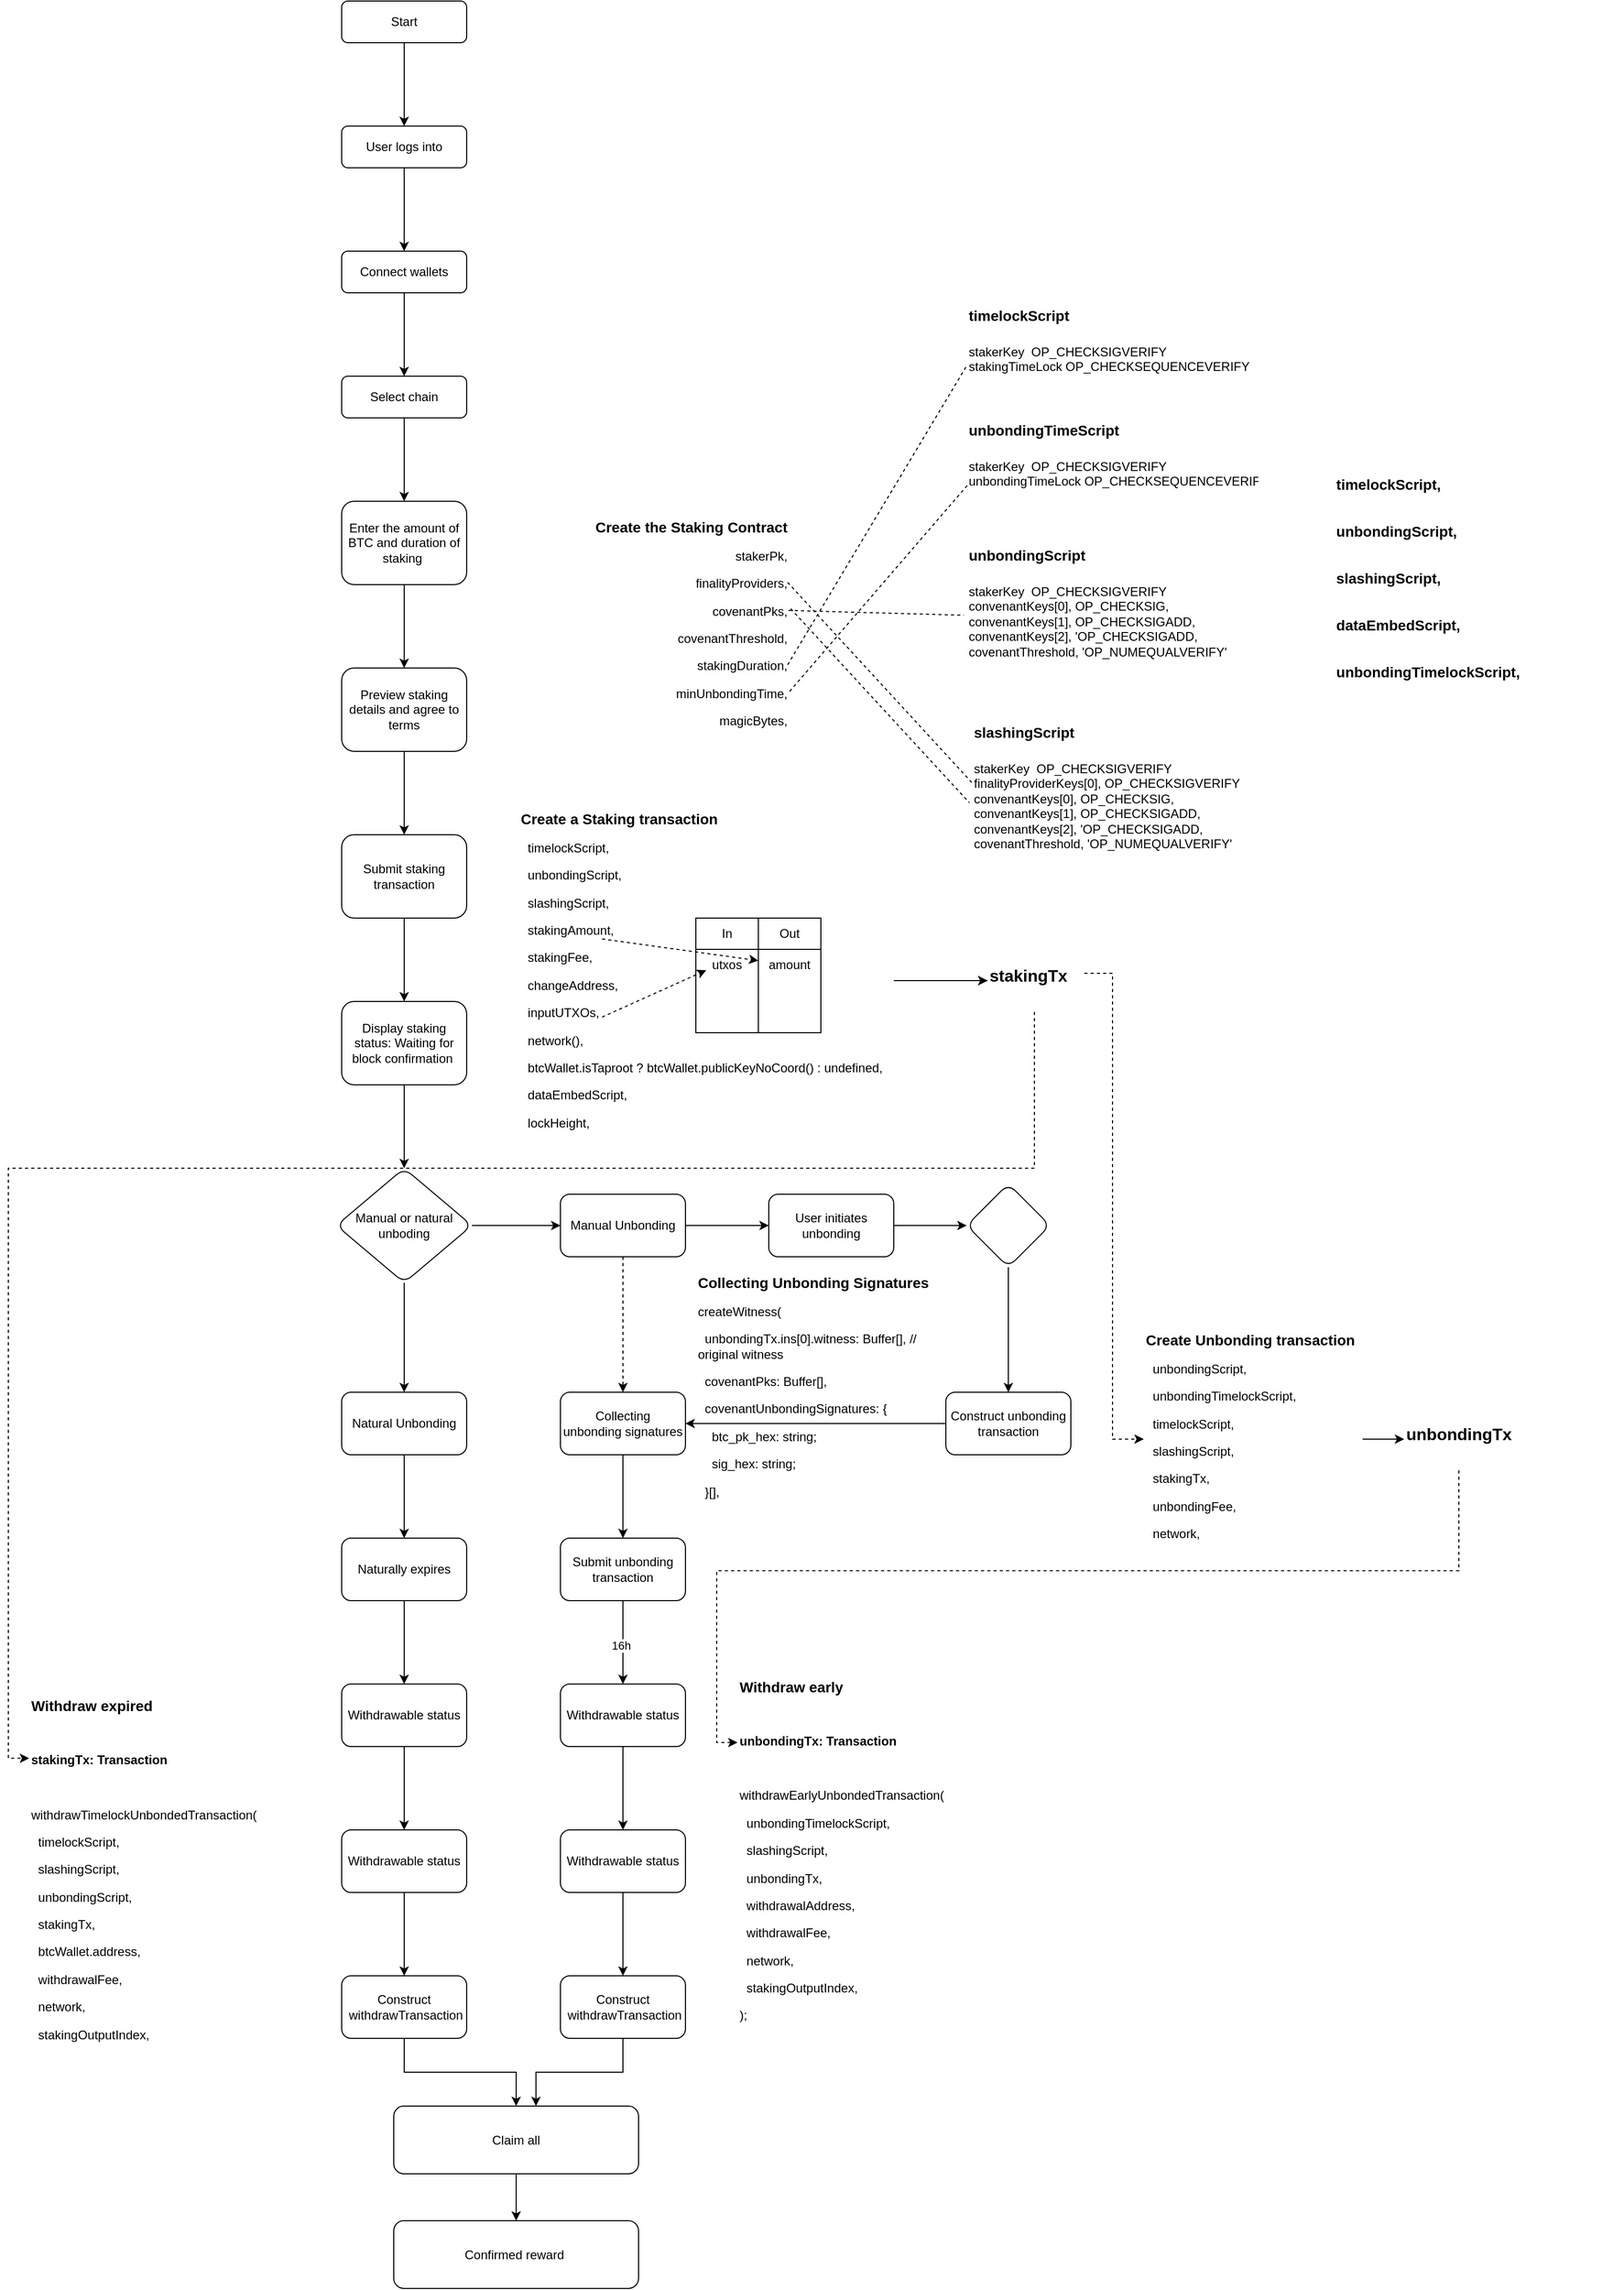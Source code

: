 <mxfile version="24.4.4" type="github">
  <diagram id="C5RBs43oDa-KdzZeNtuy" name="Page-1">
    <mxGraphModel dx="1479" dy="1597" grid="1" gridSize="10" guides="1" tooltips="1" connect="1" arrows="1" fold="1" page="1" pageScale="1" pageWidth="827" pageHeight="1169" math="0" shadow="0">
      <root>
        <mxCell id="WIyWlLk6GJQsqaUBKTNV-0" />
        <mxCell id="WIyWlLk6GJQsqaUBKTNV-1" parent="WIyWlLk6GJQsqaUBKTNV-0" />
        <mxCell id="BVUArKwXu2wu13_EaTgU-10" value="" style="edgeStyle=orthogonalEdgeStyle;rounded=0;orthogonalLoop=1;jettySize=auto;html=1;" parent="WIyWlLk6GJQsqaUBKTNV-1" source="BVUArKwXu2wu13_EaTgU-6" target="BVUArKwXu2wu13_EaTgU-9" edge="1">
          <mxGeometry relative="1" as="geometry" />
        </mxCell>
        <mxCell id="BVUArKwXu2wu13_EaTgU-6" value="Start" style="rounded=1;whiteSpace=wrap;html=1;fontSize=12;glass=0;strokeWidth=1;shadow=0;" parent="WIyWlLk6GJQsqaUBKTNV-1" vertex="1">
          <mxGeometry x="150" y="-390" width="120" height="40" as="geometry" />
        </mxCell>
        <mxCell id="BVUArKwXu2wu13_EaTgU-12" value="" style="edgeStyle=orthogonalEdgeStyle;rounded=0;orthogonalLoop=1;jettySize=auto;html=1;" parent="WIyWlLk6GJQsqaUBKTNV-1" source="BVUArKwXu2wu13_EaTgU-9" target="BVUArKwXu2wu13_EaTgU-11" edge="1">
          <mxGeometry relative="1" as="geometry" />
        </mxCell>
        <mxCell id="BVUArKwXu2wu13_EaTgU-9" value="User logs&lt;span style=&quot;background-color: initial;&quot;&gt;&amp;nbsp;into&lt;/span&gt;" style="rounded=1;whiteSpace=wrap;html=1;fontSize=12;glass=0;strokeWidth=1;shadow=0;" parent="WIyWlLk6GJQsqaUBKTNV-1" vertex="1">
          <mxGeometry x="150" y="-270" width="120" height="40" as="geometry" />
        </mxCell>
        <mxCell id="BVUArKwXu2wu13_EaTgU-14" value="" style="edgeStyle=orthogonalEdgeStyle;rounded=0;orthogonalLoop=1;jettySize=auto;html=1;" parent="WIyWlLk6GJQsqaUBKTNV-1" source="BVUArKwXu2wu13_EaTgU-11" target="BVUArKwXu2wu13_EaTgU-13" edge="1">
          <mxGeometry relative="1" as="geometry" />
        </mxCell>
        <mxCell id="BVUArKwXu2wu13_EaTgU-11" value="Connect wallets" style="rounded=1;whiteSpace=wrap;html=1;fontSize=12;glass=0;strokeWidth=1;shadow=0;" parent="WIyWlLk6GJQsqaUBKTNV-1" vertex="1">
          <mxGeometry x="150" y="-150" width="120" height="40" as="geometry" />
        </mxCell>
        <mxCell id="BVUArKwXu2wu13_EaTgU-26" value="" style="edgeStyle=orthogonalEdgeStyle;rounded=0;orthogonalLoop=1;jettySize=auto;html=1;" parent="WIyWlLk6GJQsqaUBKTNV-1" source="BVUArKwXu2wu13_EaTgU-13" target="BVUArKwXu2wu13_EaTgU-25" edge="1">
          <mxGeometry relative="1" as="geometry" />
        </mxCell>
        <mxCell id="BVUArKwXu2wu13_EaTgU-13" value="Select chain" style="rounded=1;whiteSpace=wrap;html=1;fontSize=12;glass=0;strokeWidth=1;shadow=0;" parent="WIyWlLk6GJQsqaUBKTNV-1" vertex="1">
          <mxGeometry x="150" y="-30" width="120" height="40" as="geometry" />
        </mxCell>
        <mxCell id="BVUArKwXu2wu13_EaTgU-28" value="" style="edgeStyle=orthogonalEdgeStyle;rounded=0;orthogonalLoop=1;jettySize=auto;html=1;" parent="WIyWlLk6GJQsqaUBKTNV-1" source="BVUArKwXu2wu13_EaTgU-25" target="BVUArKwXu2wu13_EaTgU-27" edge="1">
          <mxGeometry relative="1" as="geometry" />
        </mxCell>
        <mxCell id="BVUArKwXu2wu13_EaTgU-25" value="Enter the amount of BTC and duration of staking&amp;nbsp;" style="rounded=1;whiteSpace=wrap;html=1;fontSize=12;glass=0;strokeWidth=1;shadow=0;" parent="WIyWlLk6GJQsqaUBKTNV-1" vertex="1">
          <mxGeometry x="150" y="90" width="120" height="80" as="geometry" />
        </mxCell>
        <mxCell id="BVUArKwXu2wu13_EaTgU-30" value="" style="edgeStyle=orthogonalEdgeStyle;rounded=0;orthogonalLoop=1;jettySize=auto;html=1;" parent="WIyWlLk6GJQsqaUBKTNV-1" source="BVUArKwXu2wu13_EaTgU-27" target="BVUArKwXu2wu13_EaTgU-29" edge="1">
          <mxGeometry relative="1" as="geometry" />
        </mxCell>
        <mxCell id="BVUArKwXu2wu13_EaTgU-27" value="Preview staking details and agree to terms" style="rounded=1;whiteSpace=wrap;html=1;fontSize=12;glass=0;strokeWidth=1;shadow=0;" parent="WIyWlLk6GJQsqaUBKTNV-1" vertex="1">
          <mxGeometry x="150" y="250" width="120" height="80" as="geometry" />
        </mxCell>
        <mxCell id="BVUArKwXu2wu13_EaTgU-32" value="" style="edgeStyle=orthogonalEdgeStyle;rounded=0;orthogonalLoop=1;jettySize=auto;html=1;" parent="WIyWlLk6GJQsqaUBKTNV-1" source="BVUArKwXu2wu13_EaTgU-29" target="BVUArKwXu2wu13_EaTgU-31" edge="1">
          <mxGeometry relative="1" as="geometry" />
        </mxCell>
        <mxCell id="BVUArKwXu2wu13_EaTgU-29" value="Submit staking transaction" style="rounded=1;whiteSpace=wrap;html=1;fontSize=12;glass=0;strokeWidth=1;shadow=0;" parent="WIyWlLk6GJQsqaUBKTNV-1" vertex="1">
          <mxGeometry x="150" y="410" width="120" height="80" as="geometry" />
        </mxCell>
        <mxCell id="BVUArKwXu2wu13_EaTgU-38" value="" style="edgeStyle=orthogonalEdgeStyle;rounded=0;orthogonalLoop=1;jettySize=auto;html=1;" parent="WIyWlLk6GJQsqaUBKTNV-1" source="BVUArKwXu2wu13_EaTgU-31" target="BVUArKwXu2wu13_EaTgU-37" edge="1">
          <mxGeometry relative="1" as="geometry" />
        </mxCell>
        <mxCell id="BVUArKwXu2wu13_EaTgU-31" value="Display staking status: Waiting for block confirmation&amp;nbsp;" style="rounded=1;whiteSpace=wrap;html=1;fontSize=12;glass=0;strokeWidth=1;shadow=0;" parent="WIyWlLk6GJQsqaUBKTNV-1" vertex="1">
          <mxGeometry x="150" y="570" width="120" height="80" as="geometry" />
        </mxCell>
        <mxCell id="BVUArKwXu2wu13_EaTgU-40" value="" style="edgeStyle=orthogonalEdgeStyle;rounded=0;orthogonalLoop=1;jettySize=auto;html=1;" parent="WIyWlLk6GJQsqaUBKTNV-1" source="BVUArKwXu2wu13_EaTgU-37" target="BVUArKwXu2wu13_EaTgU-39" edge="1">
          <mxGeometry relative="1" as="geometry" />
        </mxCell>
        <mxCell id="BVUArKwXu2wu13_EaTgU-42" value="" style="edgeStyle=orthogonalEdgeStyle;rounded=0;orthogonalLoop=1;jettySize=auto;html=1;" parent="WIyWlLk6GJQsqaUBKTNV-1" source="BVUArKwXu2wu13_EaTgU-37" target="BVUArKwXu2wu13_EaTgU-41" edge="1">
          <mxGeometry relative="1" as="geometry" />
        </mxCell>
        <mxCell id="BVUArKwXu2wu13_EaTgU-37" value="Manual or natural unboding" style="rhombus;whiteSpace=wrap;html=1;rounded=1;glass=0;strokeWidth=1;shadow=0;" parent="WIyWlLk6GJQsqaUBKTNV-1" vertex="1">
          <mxGeometry x="145" y="730" width="130" height="110" as="geometry" />
        </mxCell>
        <mxCell id="BVUArKwXu2wu13_EaTgU-48" value="" style="edgeStyle=orthogonalEdgeStyle;rounded=0;orthogonalLoop=1;jettySize=auto;html=1;" parent="WIyWlLk6GJQsqaUBKTNV-1" source="BVUArKwXu2wu13_EaTgU-39" target="BVUArKwXu2wu13_EaTgU-47" edge="1">
          <mxGeometry relative="1" as="geometry" />
        </mxCell>
        <mxCell id="BVUArKwXu2wu13_EaTgU-69" style="edgeStyle=orthogonalEdgeStyle;rounded=0;orthogonalLoop=1;jettySize=auto;html=1;entryX=0.5;entryY=0;entryDx=0;entryDy=0;dashed=1;" parent="WIyWlLk6GJQsqaUBKTNV-1" source="BVUArKwXu2wu13_EaTgU-39" target="BVUArKwXu2wu13_EaTgU-57" edge="1">
          <mxGeometry relative="1" as="geometry" />
        </mxCell>
        <mxCell id="BVUArKwXu2wu13_EaTgU-39" value="Manual Unbonding" style="whiteSpace=wrap;html=1;rounded=1;glass=0;strokeWidth=1;shadow=0;" parent="WIyWlLk6GJQsqaUBKTNV-1" vertex="1">
          <mxGeometry x="360" y="755" width="120" height="60" as="geometry" />
        </mxCell>
        <mxCell id="BVUArKwXu2wu13_EaTgU-44" value="" style="edgeStyle=orthogonalEdgeStyle;rounded=0;orthogonalLoop=1;jettySize=auto;html=1;" parent="WIyWlLk6GJQsqaUBKTNV-1" source="BVUArKwXu2wu13_EaTgU-41" target="BVUArKwXu2wu13_EaTgU-43" edge="1">
          <mxGeometry relative="1" as="geometry" />
        </mxCell>
        <mxCell id="BVUArKwXu2wu13_EaTgU-41" value="Natural Unbonding" style="whiteSpace=wrap;html=1;rounded=1;glass=0;strokeWidth=1;shadow=0;" parent="WIyWlLk6GJQsqaUBKTNV-1" vertex="1">
          <mxGeometry x="150" y="945" width="120" height="60" as="geometry" />
        </mxCell>
        <mxCell id="BVUArKwXu2wu13_EaTgU-46" value="" style="edgeStyle=orthogonalEdgeStyle;rounded=0;orthogonalLoop=1;jettySize=auto;html=1;" parent="WIyWlLk6GJQsqaUBKTNV-1" source="BVUArKwXu2wu13_EaTgU-43" target="BVUArKwXu2wu13_EaTgU-45" edge="1">
          <mxGeometry relative="1" as="geometry" />
        </mxCell>
        <mxCell id="BVUArKwXu2wu13_EaTgU-43" value="Naturally expires" style="whiteSpace=wrap;html=1;rounded=1;glass=0;strokeWidth=1;shadow=0;" parent="WIyWlLk6GJQsqaUBKTNV-1" vertex="1">
          <mxGeometry x="150" y="1085" width="120" height="60" as="geometry" />
        </mxCell>
        <mxCell id="BVUArKwXu2wu13_EaTgU-76" value="" style="edgeStyle=orthogonalEdgeStyle;rounded=0;orthogonalLoop=1;jettySize=auto;html=1;" parent="WIyWlLk6GJQsqaUBKTNV-1" source="BVUArKwXu2wu13_EaTgU-45" target="BVUArKwXu2wu13_EaTgU-75" edge="1">
          <mxGeometry relative="1" as="geometry" />
        </mxCell>
        <mxCell id="BVUArKwXu2wu13_EaTgU-45" value="Withdrawable status" style="whiteSpace=wrap;html=1;rounded=1;glass=0;strokeWidth=1;shadow=0;" parent="WIyWlLk6GJQsqaUBKTNV-1" vertex="1">
          <mxGeometry x="150" y="1225" width="120" height="60" as="geometry" />
        </mxCell>
        <mxCell id="BVUArKwXu2wu13_EaTgU-71" style="edgeStyle=orthogonalEdgeStyle;rounded=0;orthogonalLoop=1;jettySize=auto;html=1;entryX=0;entryY=0.5;entryDx=0;entryDy=0;" parent="WIyWlLk6GJQsqaUBKTNV-1" source="BVUArKwXu2wu13_EaTgU-47" target="BVUArKwXu2wu13_EaTgU-53" edge="1">
          <mxGeometry relative="1" as="geometry" />
        </mxCell>
        <mxCell id="BVUArKwXu2wu13_EaTgU-47" value="User initiates unbonding" style="whiteSpace=wrap;html=1;rounded=1;glass=0;strokeWidth=1;shadow=0;" parent="WIyWlLk6GJQsqaUBKTNV-1" vertex="1">
          <mxGeometry x="560" y="755" width="120" height="60" as="geometry" />
        </mxCell>
        <mxCell id="BVUArKwXu2wu13_EaTgU-56" value="" style="edgeStyle=orthogonalEdgeStyle;rounded=0;orthogonalLoop=1;jettySize=auto;html=1;" parent="WIyWlLk6GJQsqaUBKTNV-1" source="BVUArKwXu2wu13_EaTgU-53" target="BVUArKwXu2wu13_EaTgU-55" edge="1">
          <mxGeometry relative="1" as="geometry" />
        </mxCell>
        <mxCell id="BVUArKwXu2wu13_EaTgU-53" value="" style="rhombus;whiteSpace=wrap;html=1;rounded=1;glass=0;strokeWidth=1;shadow=0;" parent="WIyWlLk6GJQsqaUBKTNV-1" vertex="1">
          <mxGeometry x="750" y="745" width="80" height="80" as="geometry" />
        </mxCell>
        <mxCell id="BVUArKwXu2wu13_EaTgU-58" value="" style="edgeStyle=orthogonalEdgeStyle;rounded=0;orthogonalLoop=1;jettySize=auto;html=1;" parent="WIyWlLk6GJQsqaUBKTNV-1" source="BVUArKwXu2wu13_EaTgU-55" target="BVUArKwXu2wu13_EaTgU-57" edge="1">
          <mxGeometry relative="1" as="geometry" />
        </mxCell>
        <mxCell id="BVUArKwXu2wu13_EaTgU-55" value="Construct unbonding transaction" style="whiteSpace=wrap;html=1;rounded=1;glass=0;strokeWidth=1;shadow=0;" parent="WIyWlLk6GJQsqaUBKTNV-1" vertex="1">
          <mxGeometry x="730" y="945" width="120" height="60" as="geometry" />
        </mxCell>
        <mxCell id="BVUArKwXu2wu13_EaTgU-60" value="" style="edgeStyle=orthogonalEdgeStyle;rounded=0;orthogonalLoop=1;jettySize=auto;html=1;" parent="WIyWlLk6GJQsqaUBKTNV-1" source="BVUArKwXu2wu13_EaTgU-57" target="BVUArKwXu2wu13_EaTgU-59" edge="1">
          <mxGeometry relative="1" as="geometry" />
        </mxCell>
        <mxCell id="BVUArKwXu2wu13_EaTgU-57" value="Collecting unbonding&amp;nbsp;signatures" style="whiteSpace=wrap;html=1;rounded=1;glass=0;strokeWidth=1;shadow=0;" parent="WIyWlLk6GJQsqaUBKTNV-1" vertex="1">
          <mxGeometry x="360" y="945" width="120" height="60" as="geometry" />
        </mxCell>
        <mxCell id="BVUArKwXu2wu13_EaTgU-62" value="" style="edgeStyle=orthogonalEdgeStyle;rounded=0;orthogonalLoop=1;jettySize=auto;html=1;" parent="WIyWlLk6GJQsqaUBKTNV-1" source="BVUArKwXu2wu13_EaTgU-59" target="BVUArKwXu2wu13_EaTgU-61" edge="1">
          <mxGeometry relative="1" as="geometry" />
        </mxCell>
        <mxCell id="BVUArKwXu2wu13_EaTgU-63" value="16h" style="edgeLabel;html=1;align=center;verticalAlign=middle;resizable=0;points=[];" parent="BVUArKwXu2wu13_EaTgU-62" vertex="1" connectable="0">
          <mxGeometry x="0.062" y="-2" relative="1" as="geometry">
            <mxPoint as="offset" />
          </mxGeometry>
        </mxCell>
        <mxCell id="BVUArKwXu2wu13_EaTgU-59" value="Submit unbonding transaction" style="whiteSpace=wrap;html=1;rounded=1;glass=0;strokeWidth=1;shadow=0;" parent="WIyWlLk6GJQsqaUBKTNV-1" vertex="1">
          <mxGeometry x="360" y="1085" width="120" height="60" as="geometry" />
        </mxCell>
        <mxCell id="BVUArKwXu2wu13_EaTgU-78" value="" style="edgeStyle=orthogonalEdgeStyle;rounded=0;orthogonalLoop=1;jettySize=auto;html=1;" parent="WIyWlLk6GJQsqaUBKTNV-1" source="BVUArKwXu2wu13_EaTgU-61" target="BVUArKwXu2wu13_EaTgU-77" edge="1">
          <mxGeometry relative="1" as="geometry" />
        </mxCell>
        <mxCell id="BVUArKwXu2wu13_EaTgU-61" value="&lt;div&gt;&lt;span style=&quot;background-color: initial;&quot;&gt;Withdrawable status&lt;/span&gt;&lt;br&gt;&lt;/div&gt;" style="whiteSpace=wrap;html=1;rounded=1;glass=0;strokeWidth=1;shadow=0;" parent="WIyWlLk6GJQsqaUBKTNV-1" vertex="1">
          <mxGeometry x="360" y="1225" width="120" height="60" as="geometry" />
        </mxCell>
        <mxCell id="BVUArKwXu2wu13_EaTgU-86" value="" style="edgeStyle=orthogonalEdgeStyle;rounded=0;orthogonalLoop=1;jettySize=auto;html=1;" parent="WIyWlLk6GJQsqaUBKTNV-1" source="BVUArKwXu2wu13_EaTgU-75" target="BVUArKwXu2wu13_EaTgU-85" edge="1">
          <mxGeometry relative="1" as="geometry" />
        </mxCell>
        <mxCell id="BVUArKwXu2wu13_EaTgU-75" value="Withdrawable status" style="whiteSpace=wrap;html=1;rounded=1;glass=0;strokeWidth=1;shadow=0;" parent="WIyWlLk6GJQsqaUBKTNV-1" vertex="1">
          <mxGeometry x="150" y="1365" width="120" height="60" as="geometry" />
        </mxCell>
        <mxCell id="BVUArKwXu2wu13_EaTgU-80" value="" style="edgeStyle=orthogonalEdgeStyle;rounded=0;orthogonalLoop=1;jettySize=auto;html=1;" parent="WIyWlLk6GJQsqaUBKTNV-1" source="BVUArKwXu2wu13_EaTgU-77" target="BVUArKwXu2wu13_EaTgU-79" edge="1">
          <mxGeometry relative="1" as="geometry" />
        </mxCell>
        <mxCell id="BVUArKwXu2wu13_EaTgU-77" value="&lt;div&gt;&lt;span style=&quot;background-color: initial;&quot;&gt;Withdrawable status&lt;/span&gt;&lt;br&gt;&lt;/div&gt;" style="whiteSpace=wrap;html=1;rounded=1;glass=0;strokeWidth=1;shadow=0;" parent="WIyWlLk6GJQsqaUBKTNV-1" vertex="1">
          <mxGeometry x="360" y="1365" width="120" height="60" as="geometry" />
        </mxCell>
        <mxCell id="BVUArKwXu2wu13_EaTgU-79" value="Construct&lt;div&gt;&amp;nbsp;withdraw&lt;span style=&quot;background-color: initial;&quot;&gt;Transaction&lt;/span&gt;&lt;/div&gt;" style="whiteSpace=wrap;html=1;rounded=1;glass=0;strokeWidth=1;shadow=0;" parent="WIyWlLk6GJQsqaUBKTNV-1" vertex="1">
          <mxGeometry x="360" y="1505" width="120" height="60" as="geometry" />
        </mxCell>
        <mxCell id="BVUArKwXu2wu13_EaTgU-89" value="" style="edgeStyle=orthogonalEdgeStyle;rounded=0;orthogonalLoop=1;jettySize=auto;html=1;" parent="WIyWlLk6GJQsqaUBKTNV-1" source="BVUArKwXu2wu13_EaTgU-85" target="BVUArKwXu2wu13_EaTgU-88" edge="1">
          <mxGeometry relative="1" as="geometry" />
        </mxCell>
        <mxCell id="BVUArKwXu2wu13_EaTgU-85" value="Construct&lt;div&gt;&amp;nbsp;withdraw&lt;span style=&quot;background-color: initial;&quot;&gt;Transaction&lt;/span&gt;&lt;/div&gt;" style="whiteSpace=wrap;html=1;rounded=1;glass=0;strokeWidth=1;shadow=0;" parent="WIyWlLk6GJQsqaUBKTNV-1" vertex="1">
          <mxGeometry x="150" y="1505" width="120" height="60" as="geometry" />
        </mxCell>
        <mxCell id="BVUArKwXu2wu13_EaTgU-93" value="" style="edgeStyle=orthogonalEdgeStyle;rounded=0;orthogonalLoop=1;jettySize=auto;html=1;" parent="WIyWlLk6GJQsqaUBKTNV-1" source="BVUArKwXu2wu13_EaTgU-88" target="BVUArKwXu2wu13_EaTgU-92" edge="1">
          <mxGeometry relative="1" as="geometry" />
        </mxCell>
        <mxCell id="BVUArKwXu2wu13_EaTgU-88" value="Claim all" style="whiteSpace=wrap;html=1;rounded=1;glass=0;strokeWidth=1;shadow=0;" parent="WIyWlLk6GJQsqaUBKTNV-1" vertex="1">
          <mxGeometry x="200" y="1630" width="235" height="65" as="geometry" />
        </mxCell>
        <mxCell id="BVUArKwXu2wu13_EaTgU-90" style="edgeStyle=orthogonalEdgeStyle;rounded=0;orthogonalLoop=1;jettySize=auto;html=1;entryX=0.581;entryY=0;entryDx=0;entryDy=0;entryPerimeter=0;" parent="WIyWlLk6GJQsqaUBKTNV-1" source="BVUArKwXu2wu13_EaTgU-79" target="BVUArKwXu2wu13_EaTgU-88" edge="1">
          <mxGeometry relative="1" as="geometry" />
        </mxCell>
        <mxCell id="BVUArKwXu2wu13_EaTgU-92" value="&lt;div&gt;&lt;span style=&quot;background-color: initial;&quot;&gt;Confirmed reward&amp;nbsp;&lt;/span&gt;&lt;br&gt;&lt;/div&gt;" style="whiteSpace=wrap;html=1;rounded=1;glass=0;strokeWidth=1;shadow=0;" parent="WIyWlLk6GJQsqaUBKTNV-1" vertex="1">
          <mxGeometry x="200" y="1740" width="235" height="65" as="geometry" />
        </mxCell>
        <mxCell id="TQ9T5p_0JYmJN774RMlS-0" value="&lt;h1 style=&quot;margin-top: 0px; font-size: 14px;&quot;&gt;Create the Staking Contract&lt;/h1&gt;&lt;p&gt;&amp;nbsp; stakerPk,&lt;/p&gt;&lt;p&gt;&amp;nbsp; finalityProviders,&lt;/p&gt;&lt;p&gt;&amp;nbsp; covenantPks,&lt;/p&gt;&lt;p&gt;&amp;nbsp; covenantThreshold,&lt;/p&gt;&lt;p&gt;&amp;nbsp; stakingDuration,&lt;/p&gt;&lt;p&gt;&amp;nbsp; minUnbondingTime,&lt;/p&gt;&lt;p&gt;&amp;nbsp; magicBytes,&lt;/p&gt;" style="text;html=1;whiteSpace=wrap;overflow=hidden;rounded=0;align=right;" parent="WIyWlLk6GJQsqaUBKTNV-1" vertex="1">
          <mxGeometry x="310" y="100" width="270" height="230" as="geometry" />
        </mxCell>
        <mxCell id="TQ9T5p_0JYmJN774RMlS-1" value="&lt;h1 style=&quot;margin-top: 0px; line-height: 100%;&quot;&gt;&lt;span style=&quot;font-size: 14px;&quot;&gt;timelockScript&lt;/span&gt;&lt;/h1&gt;&lt;div style=&quot;line-height: 120%;&quot;&gt;stakerKey&amp;nbsp; OP_CHECKSIGVERIFY&lt;br&gt;stakingTimeLock&amp;nbsp;OP_CHECKSEQUENCEVERIFY&lt;br&gt;&lt;/div&gt;" style="text;html=1;whiteSpace=wrap;overflow=hidden;rounded=0;" parent="WIyWlLk6GJQsqaUBKTNV-1" vertex="1">
          <mxGeometry x="750" y="-110" width="280" height="80" as="geometry" />
        </mxCell>
        <mxCell id="TQ9T5p_0JYmJN774RMlS-5" value="" style="edgeStyle=orthogonalEdgeStyle;rounded=0;orthogonalLoop=1;jettySize=auto;html=1;" parent="WIyWlLk6GJQsqaUBKTNV-1" source="TQ9T5p_0JYmJN774RMlS-3" target="TQ9T5p_0JYmJN774RMlS-4" edge="1">
          <mxGeometry relative="1" as="geometry" />
        </mxCell>
        <mxCell id="TQ9T5p_0JYmJN774RMlS-17" value="" style="edgeStyle=orthogonalEdgeStyle;rounded=0;orthogonalLoop=1;jettySize=auto;html=1;" parent="WIyWlLk6GJQsqaUBKTNV-1" source="TQ9T5p_0JYmJN774RMlS-3" target="TQ9T5p_0JYmJN774RMlS-4" edge="1">
          <mxGeometry relative="1" as="geometry" />
        </mxCell>
        <mxCell id="TQ9T5p_0JYmJN774RMlS-3" value="&lt;h1 style=&quot;margin-top: 0px; font-size: 14px;&quot;&gt;Create a Staking transaction&lt;/h1&gt;&lt;p&gt;&amp;nbsp; timelockScript,&lt;/p&gt;&lt;p&gt;&amp;nbsp; unbondingScript,&lt;/p&gt;&lt;p&gt;&amp;nbsp; slashingScript,&lt;/p&gt;&lt;p&gt;&amp;nbsp; stakingAmount,&lt;/p&gt;&lt;p&gt;&amp;nbsp; stakingFee,&lt;/p&gt;&lt;p&gt;&amp;nbsp; changeAddress,&lt;/p&gt;&lt;p&gt;&amp;nbsp; inputUTXOs,&lt;/p&gt;&lt;p&gt;&amp;nbsp; network(),&lt;/p&gt;&lt;p&gt;&amp;nbsp; btcWallet.isTaproot ? btcWallet.publicKeyNoCoord() : undefined,&lt;/p&gt;&lt;p&gt;&amp;nbsp; dataEmbedScript,&lt;/p&gt;&lt;p&gt;&amp;nbsp; lockHeight,&lt;/p&gt;" style="text;html=1;whiteSpace=wrap;overflow=hidden;rounded=0;" parent="WIyWlLk6GJQsqaUBKTNV-1" vertex="1">
          <mxGeometry x="320" y="380" width="360" height="340" as="geometry" />
        </mxCell>
        <mxCell id="TQ9T5p_0JYmJN774RMlS-14" style="edgeStyle=orthogonalEdgeStyle;rounded=0;orthogonalLoop=1;jettySize=auto;html=1;exitX=1.033;exitY=0.383;exitDx=0;exitDy=0;entryX=0;entryY=0.5;entryDx=0;entryDy=0;dashed=1;exitPerimeter=0;" parent="WIyWlLk6GJQsqaUBKTNV-1" source="TQ9T5p_0JYmJN774RMlS-4" target="TQ9T5p_0JYmJN774RMlS-6" edge="1">
          <mxGeometry relative="1" as="geometry" />
        </mxCell>
        <mxCell id="TQ9T5p_0JYmJN774RMlS-16" value="" style="edgeStyle=orthogonalEdgeStyle;rounded=0;orthogonalLoop=1;jettySize=auto;html=1;endArrow=none;endFill=0;" parent="WIyWlLk6GJQsqaUBKTNV-1" source="TQ9T5p_0JYmJN774RMlS-4" target="TQ9T5p_0JYmJN774RMlS-3" edge="1">
          <mxGeometry relative="1" as="geometry" />
        </mxCell>
        <mxCell id="TQ9T5p_0JYmJN774RMlS-4" value="&lt;h1 style=&quot;margin-top: 0px; font-size: 14px;&quot;&gt;&lt;b style=&quot;background-color: initial; font-size: 12px;&quot;&gt;&lt;font style=&quot;font-size: 16px;&quot;&gt;stakingTx&lt;/font&gt;&lt;/b&gt;&lt;br&gt;&lt;/h1&gt;" style="text;html=1;whiteSpace=wrap;overflow=hidden;rounded=0;verticalAlign=middle;" parent="WIyWlLk6GJQsqaUBKTNV-1" vertex="1">
          <mxGeometry x="770" y="520" width="90" height="60" as="geometry" />
        </mxCell>
        <mxCell id="TQ9T5p_0JYmJN774RMlS-8" value="" style="edgeStyle=orthogonalEdgeStyle;rounded=0;orthogonalLoop=1;jettySize=auto;html=1;" parent="WIyWlLk6GJQsqaUBKTNV-1" source="TQ9T5p_0JYmJN774RMlS-6" target="TQ9T5p_0JYmJN774RMlS-7" edge="1">
          <mxGeometry relative="1" as="geometry" />
        </mxCell>
        <mxCell id="TQ9T5p_0JYmJN774RMlS-6" value="&lt;h1 style=&quot;margin-top: 0px; font-size: 14px;&quot;&gt;Create Unbonding transaction&lt;/h1&gt;&lt;p&gt;&amp;nbsp; unbondingScript,&lt;/p&gt;&lt;p&gt;&amp;nbsp; unbondingTimelockScript,&lt;/p&gt;&lt;p&gt;&amp;nbsp; timelockScript,&lt;/p&gt;&lt;p&gt;&amp;nbsp; slashingScript,&lt;/p&gt;&lt;p&gt;&amp;nbsp; stakingTx,&lt;/p&gt;&lt;p&gt;&amp;nbsp; unbondingFee,&lt;/p&gt;&lt;p&gt;&amp;nbsp; network,&lt;/p&gt;" style="text;html=1;whiteSpace=wrap;overflow=hidden;rounded=0;" parent="WIyWlLk6GJQsqaUBKTNV-1" vertex="1">
          <mxGeometry x="920" y="880" width="210" height="220" as="geometry" />
        </mxCell>
        <mxCell id="TQ9T5p_0JYmJN774RMlS-7" value="&lt;h1 style=&quot;margin-top: 0px; font-size: 14px;&quot;&gt;&lt;b style=&quot;background-color: initial; font-size: 12px;&quot;&gt;&lt;font style=&quot;font-size: 16px;&quot;&gt;unbondingTx&lt;/font&gt;&lt;/b&gt;&lt;br&gt;&lt;/h1&gt;" style="text;html=1;whiteSpace=wrap;overflow=hidden;rounded=0;verticalAlign=middle;" parent="WIyWlLk6GJQsqaUBKTNV-1" vertex="1">
          <mxGeometry x="1170" y="960" width="210" height="60" as="geometry" />
        </mxCell>
        <mxCell id="TQ9T5p_0JYmJN774RMlS-9" value="&lt;h1 style=&quot;margin-top: 0px; font-size: 14px;&quot;&gt;Collecting Unbonding Signatures&lt;/h1&gt;&lt;p&gt;createWitness(&lt;/p&gt;&lt;p&gt;&amp;nbsp; unbondingTx.ins[0].witness: Buffer[], // original witness&lt;/p&gt;&lt;p&gt;&amp;nbsp; covenantPks: Buffer[],&lt;/p&gt;&lt;p&gt;&amp;nbsp; covenantUnbondingSignatures: {&lt;/p&gt;&lt;p&gt;&amp;nbsp; &amp;nbsp; btc_pk_hex: string;&lt;/p&gt;&lt;p&gt;&amp;nbsp; &amp;nbsp; sig_hex: string;&lt;/p&gt;&lt;p&gt;&amp;nbsp; }[],&lt;/p&gt;&lt;p&gt;);&lt;/p&gt;" style="text;html=1;whiteSpace=wrap;overflow=hidden;rounded=0;" parent="WIyWlLk6GJQsqaUBKTNV-1" vertex="1">
          <mxGeometry x="490" y="825" width="230" height="220" as="geometry" />
        </mxCell>
        <mxCell id="TQ9T5p_0JYmJN774RMlS-10" value="&lt;h1 style=&quot;margin-top: 0px; font-size: 14px;&quot;&gt;&lt;br&gt;&lt;/h1&gt;&lt;h1 style=&quot;margin-top: 0px; font-size: 14px;&quot;&gt;Withdraw expired&lt;/h1&gt;&lt;div&gt;&lt;br&gt;&lt;/div&gt;&lt;p&gt;&lt;b style=&quot;background-color: initial;&quot;&gt;stakingTx: Transaction&amp;nbsp;&lt;/b&gt;&lt;br&gt;&lt;/p&gt;&lt;p&gt;&lt;b&gt;&lt;br&gt;&lt;/b&gt;&lt;/p&gt;&lt;p&gt;withdrawTimelockUnbondedTransaction(&lt;/p&gt;&lt;p&gt;&amp;nbsp; timelockScript,&lt;/p&gt;&lt;p&gt;&amp;nbsp; slashingScript,&lt;/p&gt;&lt;p&gt;&amp;nbsp; unbondingScript,&lt;/p&gt;&lt;p&gt;&amp;nbsp; stakingTx,&lt;/p&gt;&lt;p&gt;&amp;nbsp; btcWallet.address,&lt;/p&gt;&lt;p&gt;&amp;nbsp; withdrawalFee,&lt;/p&gt;&lt;p&gt;&amp;nbsp; network,&lt;/p&gt;&lt;p&gt;&amp;nbsp; stakingOutputIndex,&lt;/p&gt;&lt;p&gt;);&lt;/p&gt;" style="text;html=1;whiteSpace=wrap;overflow=hidden;rounded=0;" parent="WIyWlLk6GJQsqaUBKTNV-1" vertex="1">
          <mxGeometry x="-150" y="1205" width="270" height="365" as="geometry" />
        </mxCell>
        <mxCell id="TQ9T5p_0JYmJN774RMlS-11" value="&lt;h1 style=&quot;margin-top: 0px; font-size: 14px;&quot;&gt;Withdraw early&lt;/h1&gt;&lt;div&gt;&lt;br&gt;&lt;/div&gt;&lt;p&gt;&lt;b&gt;unbondingTx: Transaction&amp;nbsp;&lt;/b&gt;&lt;/p&gt;&lt;p&gt;&lt;b&gt;&lt;br&gt;&lt;/b&gt;&lt;/p&gt;&lt;p&gt;withdrawEarlyUnbondedTransaction(&lt;/p&gt;&lt;p&gt;&amp;nbsp; unbondingTimelockScript,&lt;/p&gt;&lt;p&gt;&amp;nbsp; slashingScript,&lt;/p&gt;&lt;p&gt;&amp;nbsp; unbondingTx,&lt;/p&gt;&lt;p&gt;&amp;nbsp; withdrawalAddress,&lt;/p&gt;&lt;p&gt;&amp;nbsp; withdrawalFee,&lt;/p&gt;&lt;p&gt;&amp;nbsp; network,&lt;/p&gt;&lt;p&gt;&amp;nbsp; stakingOutputIndex,&lt;/p&gt;&lt;p&gt;);&lt;/p&gt;" style="text;html=1;whiteSpace=wrap;overflow=hidden;rounded=0;" parent="WIyWlLk6GJQsqaUBKTNV-1" vertex="1">
          <mxGeometry x="530" y="1212.5" width="270" height="365" as="geometry" />
        </mxCell>
        <mxCell id="TQ9T5p_0JYmJN774RMlS-15" style="edgeStyle=orthogonalEdgeStyle;rounded=0;orthogonalLoop=1;jettySize=auto;html=1;exitX=0.25;exitY=1;exitDx=0;exitDy=0;dashed=1;entryX=0;entryY=0.188;entryDx=0;entryDy=0;entryPerimeter=0;" parent="WIyWlLk6GJQsqaUBKTNV-1" source="TQ9T5p_0JYmJN774RMlS-7" target="TQ9T5p_0JYmJN774RMlS-11" edge="1">
          <mxGeometry relative="1" as="geometry">
            <mxPoint x="650" y="1270" as="targetPoint" />
          </mxGeometry>
        </mxCell>
        <mxCell id="TQ9T5p_0JYmJN774RMlS-18" style="edgeStyle=orthogonalEdgeStyle;rounded=0;orthogonalLoop=1;jettySize=auto;html=1;entryX=0;entryY=0.25;entryDx=0;entryDy=0;dashed=1;exitX=0.5;exitY=1;exitDx=0;exitDy=0;" parent="WIyWlLk6GJQsqaUBKTNV-1" source="TQ9T5p_0JYmJN774RMlS-4" target="TQ9T5p_0JYmJN774RMlS-10" edge="1">
          <mxGeometry relative="1" as="geometry">
            <Array as="points">
              <mxPoint x="815" y="730" />
              <mxPoint x="-170" y="730" />
              <mxPoint x="-170" y="1296" />
            </Array>
          </mxGeometry>
        </mxCell>
        <mxCell id="TS_OjDuDCjxSZMuYoUpQ-0" value="&lt;h1 style=&quot;margin-top: 0px;&quot;&gt;&lt;span style=&quot;font-size: 14px;&quot;&gt;&amp;nbsp; timelockScript,&lt;/span&gt;&lt;/h1&gt;&lt;h1 style=&quot;margin-top: 0px;&quot;&gt;&lt;span style=&quot;font-size: 14px;&quot;&gt;&amp;nbsp; unbondingScript,&lt;/span&gt;&lt;/h1&gt;&lt;h1 style=&quot;margin-top: 0px;&quot;&gt;&lt;span style=&quot;font-size: 14px;&quot;&gt;&amp;nbsp; slashingScript,&lt;/span&gt;&lt;/h1&gt;&lt;h1 style=&quot;margin-top: 0px;&quot;&gt;&lt;span style=&quot;font-size: 14px;&quot;&gt;&amp;nbsp; dataEmbedScript,&lt;/span&gt;&lt;/h1&gt;&lt;h1 style=&quot;margin-top: 0px;&quot;&gt;&lt;span style=&quot;font-size: 14px;&quot;&gt;&amp;nbsp; unbondingTimelockScript,&lt;/span&gt;&lt;/h1&gt;" style="text;html=1;whiteSpace=wrap;overflow=hidden;rounded=0;" parent="WIyWlLk6GJQsqaUBKTNV-1" vertex="1">
          <mxGeometry x="1095" y="50" width="270" height="230" as="geometry" />
        </mxCell>
        <mxCell id="TS_OjDuDCjxSZMuYoUpQ-2" value="&lt;h1 style=&quot;margin-top: 0px; line-height: 100%;&quot;&gt;&lt;span style=&quot;font-size: 14px;&quot;&gt;unbondingScript&lt;/span&gt;&lt;/h1&gt;&lt;div style=&quot;line-height: 120%;&quot;&gt;&lt;div style=&quot;line-height: 120%;&quot;&gt;stakerKey&amp;nbsp; OP_CHECKSIGVERIFY&lt;/div&gt;&lt;div style=&quot;line-height: 120%;&quot;&gt;convenantKeys[0], OP_CHECKSIG,&lt;/div&gt;&lt;div style=&quot;line-height: 120%;&quot;&gt;convenantKeys[1], OP_CHECKSIGADD,&lt;/div&gt;&lt;div style=&quot;line-height: 120%;&quot;&gt;convenantKeys[2], &#39;OP_CHECKSIGADD,&lt;/div&gt;&lt;div style=&quot;line-height: 120%;&quot;&gt;covenantThreshold, &#39;OP_NUMEQUALVERIFY&#39;&lt;/div&gt;&lt;/div&gt;" style="text;html=1;whiteSpace=wrap;overflow=hidden;rounded=0;" parent="WIyWlLk6GJQsqaUBKTNV-1" vertex="1">
          <mxGeometry x="750" y="120" width="340" height="140" as="geometry" />
        </mxCell>
        <mxCell id="TS_OjDuDCjxSZMuYoUpQ-3" value="&lt;h1 style=&quot;margin-top: 0px; line-height: 100%;&quot;&gt;&lt;span style=&quot;font-size: 14px;&quot;&gt;unbondingTimeScript&lt;/span&gt;&lt;/h1&gt;&lt;div style=&quot;line-height: 120%;&quot;&gt;stakerKey&amp;nbsp; OP_CHECKSIGVERIFY&lt;br&gt;unbondingTimeLock&amp;nbsp;OP_CHECKSEQUENCEVERIFY&lt;br&gt;&lt;/div&gt;" style="text;html=1;whiteSpace=wrap;overflow=hidden;rounded=0;" parent="WIyWlLk6GJQsqaUBKTNV-1" vertex="1">
          <mxGeometry x="750" width="280" height="80" as="geometry" />
        </mxCell>
        <mxCell id="TS_OjDuDCjxSZMuYoUpQ-4" value="&lt;h1 style=&quot;margin-top: 0px; line-height: 100%;&quot;&gt;&lt;span style=&quot;font-size: 14px;&quot;&gt;slashingScript&lt;/span&gt;&lt;/h1&gt;&lt;div style=&quot;line-height: 120%;&quot;&gt;&lt;div style=&quot;line-height: 120%;&quot;&gt;stakerKey&amp;nbsp; OP_CHECKSIGVERIFY&lt;/div&gt;&lt;div style=&quot;line-height: 120%;&quot;&gt;finalityProviderKeys[0], OP_CHECKSIGVERIFY&lt;/div&gt;&lt;div style=&quot;line-height: 120%;&quot;&gt;convenantKeys[0], OP_CHECKSIG,&lt;/div&gt;&lt;div style=&quot;line-height: 120%;&quot;&gt;convenantKeys[1], OP_CHECKSIGADD,&lt;/div&gt;&lt;div style=&quot;line-height: 120%;&quot;&gt;convenantKeys[2], &#39;OP_CHECKSIGADD,&lt;/div&gt;&lt;div style=&quot;line-height: 120%;&quot;&gt;covenantThreshold, &#39;OP_NUMEQUALVERIFY&#39;&lt;/div&gt;&lt;/div&gt;" style="text;html=1;whiteSpace=wrap;overflow=hidden;rounded=0;" parent="WIyWlLk6GJQsqaUBKTNV-1" vertex="1">
          <mxGeometry x="755" y="290" width="340" height="140" as="geometry" />
        </mxCell>
        <mxCell id="TS_OjDuDCjxSZMuYoUpQ-7" value="" style="endArrow=none;dashed=1;html=1;rounded=0;exitX=0.993;exitY=0.639;exitDx=0;exitDy=0;exitPerimeter=0;entryX=0;entryY=0.875;entryDx=0;entryDy=0;entryPerimeter=0;" parent="WIyWlLk6GJQsqaUBKTNV-1" source="TQ9T5p_0JYmJN774RMlS-0" target="TQ9T5p_0JYmJN774RMlS-1" edge="1">
          <mxGeometry width="50" height="50" relative="1" as="geometry">
            <mxPoint x="630" y="220" as="sourcePoint" />
            <mxPoint x="680" y="170" as="targetPoint" />
          </mxGeometry>
        </mxCell>
        <mxCell id="TS_OjDuDCjxSZMuYoUpQ-8" value="" style="endArrow=none;dashed=1;html=1;rounded=0;exitX=1;exitY=0.75;exitDx=0;exitDy=0;entryX=0.007;entryY=0.915;entryDx=0;entryDy=0;entryPerimeter=0;" parent="WIyWlLk6GJQsqaUBKTNV-1" source="TQ9T5p_0JYmJN774RMlS-0" target="TS_OjDuDCjxSZMuYoUpQ-3" edge="1">
          <mxGeometry width="50" height="50" relative="1" as="geometry">
            <mxPoint x="640" y="260" as="sourcePoint" />
            <mxPoint x="690" y="210" as="targetPoint" />
          </mxGeometry>
        </mxCell>
        <mxCell id="TS_OjDuDCjxSZMuYoUpQ-9" value="" style="endArrow=none;dashed=1;html=1;rounded=0;entryX=-0.008;entryY=0.567;entryDx=0;entryDy=0;entryPerimeter=0;exitX=0.996;exitY=0.412;exitDx=0;exitDy=0;exitPerimeter=0;" parent="WIyWlLk6GJQsqaUBKTNV-1" source="TQ9T5p_0JYmJN774RMlS-0" target="TS_OjDuDCjxSZMuYoUpQ-2" edge="1">
          <mxGeometry width="50" height="50" relative="1" as="geometry">
            <mxPoint x="580" y="199" as="sourcePoint" />
            <mxPoint x="710" y="200" as="targetPoint" />
          </mxGeometry>
        </mxCell>
        <mxCell id="TS_OjDuDCjxSZMuYoUpQ-11" value="" style="endArrow=none;dashed=1;html=1;rounded=0;exitX=1.004;exitY=0.405;exitDx=0;exitDy=0;exitPerimeter=0;entryX=-0.007;entryY=0.638;entryDx=0;entryDy=0;entryPerimeter=0;" parent="WIyWlLk6GJQsqaUBKTNV-1" source="TQ9T5p_0JYmJN774RMlS-0" target="TS_OjDuDCjxSZMuYoUpQ-4" edge="1">
          <mxGeometry width="50" height="50" relative="1" as="geometry">
            <mxPoint x="630" y="290" as="sourcePoint" />
            <mxPoint x="680" y="240" as="targetPoint" />
          </mxGeometry>
        </mxCell>
        <mxCell id="TS_OjDuDCjxSZMuYoUpQ-12" value="" style="endArrow=none;dashed=1;html=1;rounded=0;exitX=0.993;exitY=0.295;exitDx=0;exitDy=0;exitPerimeter=0;entryX=0;entryY=0.5;entryDx=0;entryDy=0;" parent="WIyWlLk6GJQsqaUBKTNV-1" source="TQ9T5p_0JYmJN774RMlS-0" target="TS_OjDuDCjxSZMuYoUpQ-4" edge="1">
          <mxGeometry width="50" height="50" relative="1" as="geometry">
            <mxPoint x="680" y="270" as="sourcePoint" />
            <mxPoint x="730" y="220" as="targetPoint" />
          </mxGeometry>
        </mxCell>
        <mxCell id="HnZb9OT3W1T1DSvKZL01-0" value="" style="shape=internalStorage;whiteSpace=wrap;html=1;backgroundOutline=1;dx=60;dy=30;" vertex="1" parent="WIyWlLk6GJQsqaUBKTNV-1">
          <mxGeometry x="490" y="490" width="120" height="110" as="geometry" />
        </mxCell>
        <mxCell id="HnZb9OT3W1T1DSvKZL01-2" value="In" style="text;html=1;align=center;verticalAlign=middle;whiteSpace=wrap;rounded=0;" vertex="1" parent="WIyWlLk6GJQsqaUBKTNV-1">
          <mxGeometry x="490" y="490" width="60" height="30" as="geometry" />
        </mxCell>
        <mxCell id="HnZb9OT3W1T1DSvKZL01-3" value="Out" style="text;html=1;align=center;verticalAlign=middle;whiteSpace=wrap;rounded=0;" vertex="1" parent="WIyWlLk6GJQsqaUBKTNV-1">
          <mxGeometry x="550" y="490" width="60" height="30" as="geometry" />
        </mxCell>
        <mxCell id="HnZb9OT3W1T1DSvKZL01-4" value="utxos" style="text;html=1;align=center;verticalAlign=middle;whiteSpace=wrap;rounded=0;" vertex="1" parent="WIyWlLk6GJQsqaUBKTNV-1">
          <mxGeometry x="490" y="520" width="60" height="30" as="geometry" />
        </mxCell>
        <mxCell id="HnZb9OT3W1T1DSvKZL01-5" value="amount" style="text;html=1;align=center;verticalAlign=middle;whiteSpace=wrap;rounded=0;" vertex="1" parent="WIyWlLk6GJQsqaUBKTNV-1">
          <mxGeometry x="550" y="520" width="60" height="30" as="geometry" />
        </mxCell>
        <mxCell id="HnZb9OT3W1T1DSvKZL01-6" value="" style="endArrow=classic;html=1;rounded=0;entryX=0.167;entryY=0.667;entryDx=0;entryDy=0;entryPerimeter=0;dashed=1;" edge="1" parent="WIyWlLk6GJQsqaUBKTNV-1" target="HnZb9OT3W1T1DSvKZL01-4">
          <mxGeometry width="50" height="50" relative="1" as="geometry">
            <mxPoint x="400" y="585" as="sourcePoint" />
            <mxPoint x="480.0" y="575" as="targetPoint" />
          </mxGeometry>
        </mxCell>
        <mxCell id="HnZb9OT3W1T1DSvKZL01-7" value="" style="endArrow=classic;html=1;rounded=0;dashed=1;" edge="1" parent="WIyWlLk6GJQsqaUBKTNV-1" target="HnZb9OT3W1T1DSvKZL01-5">
          <mxGeometry width="50" height="50" relative="1" as="geometry">
            <mxPoint x="400" y="510" as="sourcePoint" />
            <mxPoint x="450" y="460" as="targetPoint" />
          </mxGeometry>
        </mxCell>
      </root>
    </mxGraphModel>
  </diagram>
</mxfile>
